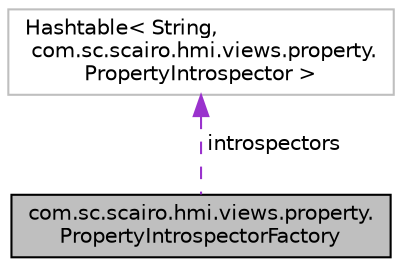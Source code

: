 digraph "com.sc.scairo.hmi.views.property.PropertyIntrospectorFactory"
{
 // LATEX_PDF_SIZE
  edge [fontname="Helvetica",fontsize="10",labelfontname="Helvetica",labelfontsize="10"];
  node [fontname="Helvetica",fontsize="10",shape=record];
  Node1 [label="com.sc.scairo.hmi.views.property.\lPropertyIntrospectorFactory",height=0.2,width=0.4,color="black", fillcolor="grey75", style="filled", fontcolor="black",tooltip=" "];
  Node2 -> Node1 [dir="back",color="darkorchid3",fontsize="10",style="dashed",label=" introspectors" ,fontname="Helvetica"];
  Node2 [label="Hashtable\< String,\l com.sc.scairo.hmi.views.property.\lPropertyIntrospector \>",height=0.2,width=0.4,color="grey75", fillcolor="white", style="filled",tooltip=" "];
}
